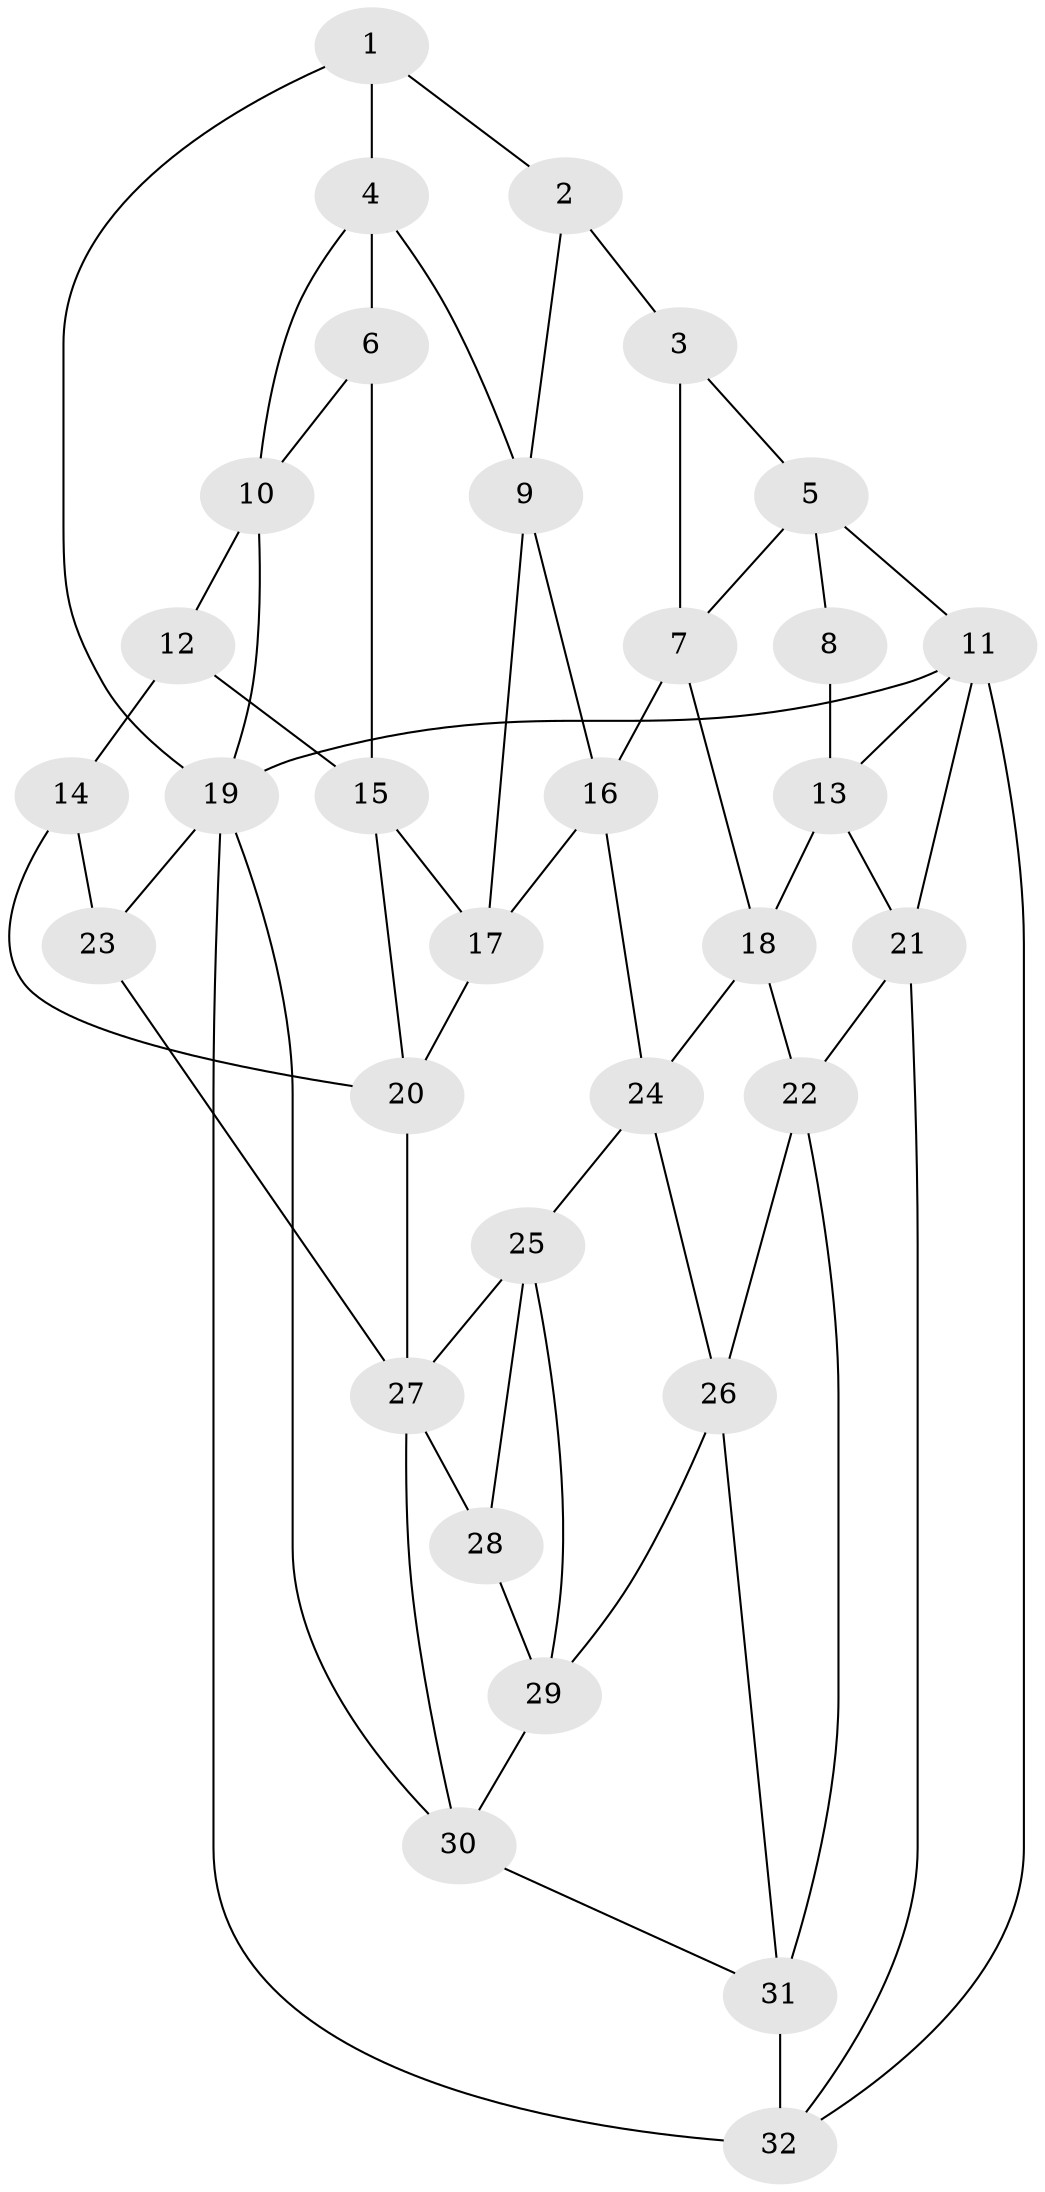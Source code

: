 // original degree distribution, {3: 0.02564102564102564, 4: 0.2948717948717949, 5: 0.41025641025641024, 6: 0.2692307692307692}
// Generated by graph-tools (version 1.1) at 2025/38/03/04/25 23:38:34]
// undirected, 32 vertices, 61 edges
graph export_dot {
  node [color=gray90,style=filled];
  1;
  2;
  3;
  4;
  5;
  6;
  7;
  8;
  9;
  10;
  11;
  12;
  13;
  14;
  15;
  16;
  17;
  18;
  19;
  20;
  21;
  22;
  23;
  24;
  25;
  26;
  27;
  28;
  29;
  30;
  31;
  32;
  1 -- 2 [weight=1.0];
  1 -- 4 [weight=1.0];
  1 -- 19 [weight=1.0];
  2 -- 3 [weight=1.0];
  2 -- 9 [weight=1.0];
  3 -- 5 [weight=1.0];
  3 -- 7 [weight=1.0];
  4 -- 6 [weight=1.0];
  4 -- 9 [weight=1.0];
  4 -- 10 [weight=1.0];
  5 -- 7 [weight=1.0];
  5 -- 8 [weight=1.0];
  5 -- 11 [weight=1.0];
  6 -- 10 [weight=1.0];
  6 -- 15 [weight=1.0];
  7 -- 16 [weight=1.0];
  7 -- 18 [weight=1.0];
  8 -- 13 [weight=2.0];
  9 -- 16 [weight=1.0];
  9 -- 17 [weight=1.0];
  10 -- 12 [weight=1.0];
  10 -- 19 [weight=1.0];
  11 -- 13 [weight=1.0];
  11 -- 19 [weight=1.0];
  11 -- 21 [weight=1.0];
  11 -- 32 [weight=1.0];
  12 -- 14 [weight=1.0];
  12 -- 15 [weight=1.0];
  13 -- 18 [weight=2.0];
  13 -- 21 [weight=1.0];
  14 -- 20 [weight=1.0];
  14 -- 23 [weight=2.0];
  15 -- 17 [weight=1.0];
  15 -- 20 [weight=1.0];
  16 -- 17 [weight=1.0];
  16 -- 24 [weight=1.0];
  17 -- 20 [weight=1.0];
  18 -- 22 [weight=1.0];
  18 -- 24 [weight=1.0];
  19 -- 23 [weight=2.0];
  19 -- 30 [weight=1.0];
  19 -- 32 [weight=1.0];
  20 -- 27 [weight=1.0];
  21 -- 22 [weight=1.0];
  21 -- 32 [weight=1.0];
  22 -- 26 [weight=1.0];
  22 -- 31 [weight=1.0];
  23 -- 27 [weight=1.0];
  24 -- 25 [weight=1.0];
  24 -- 26 [weight=1.0];
  25 -- 27 [weight=1.0];
  25 -- 28 [weight=1.0];
  25 -- 29 [weight=1.0];
  26 -- 29 [weight=1.0];
  26 -- 31 [weight=1.0];
  27 -- 28 [weight=2.0];
  27 -- 30 [weight=1.0];
  28 -- 29 [weight=1.0];
  29 -- 30 [weight=1.0];
  30 -- 31 [weight=1.0];
  31 -- 32 [weight=2.0];
}

